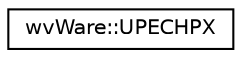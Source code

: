 digraph "类继承关系图"
{
  edge [fontname="Helvetica",fontsize="10",labelfontname="Helvetica",labelfontsize="10"];
  node [fontname="Helvetica",fontsize="10",shape=record];
  rankdir="LR";
  Node0 [label="wvWare::UPECHPX",height=0.2,width=0.4,color="black", fillcolor="white", style="filled",URL="$structwv_ware_1_1_u_p_e_c_h_p_x.html"];
}
